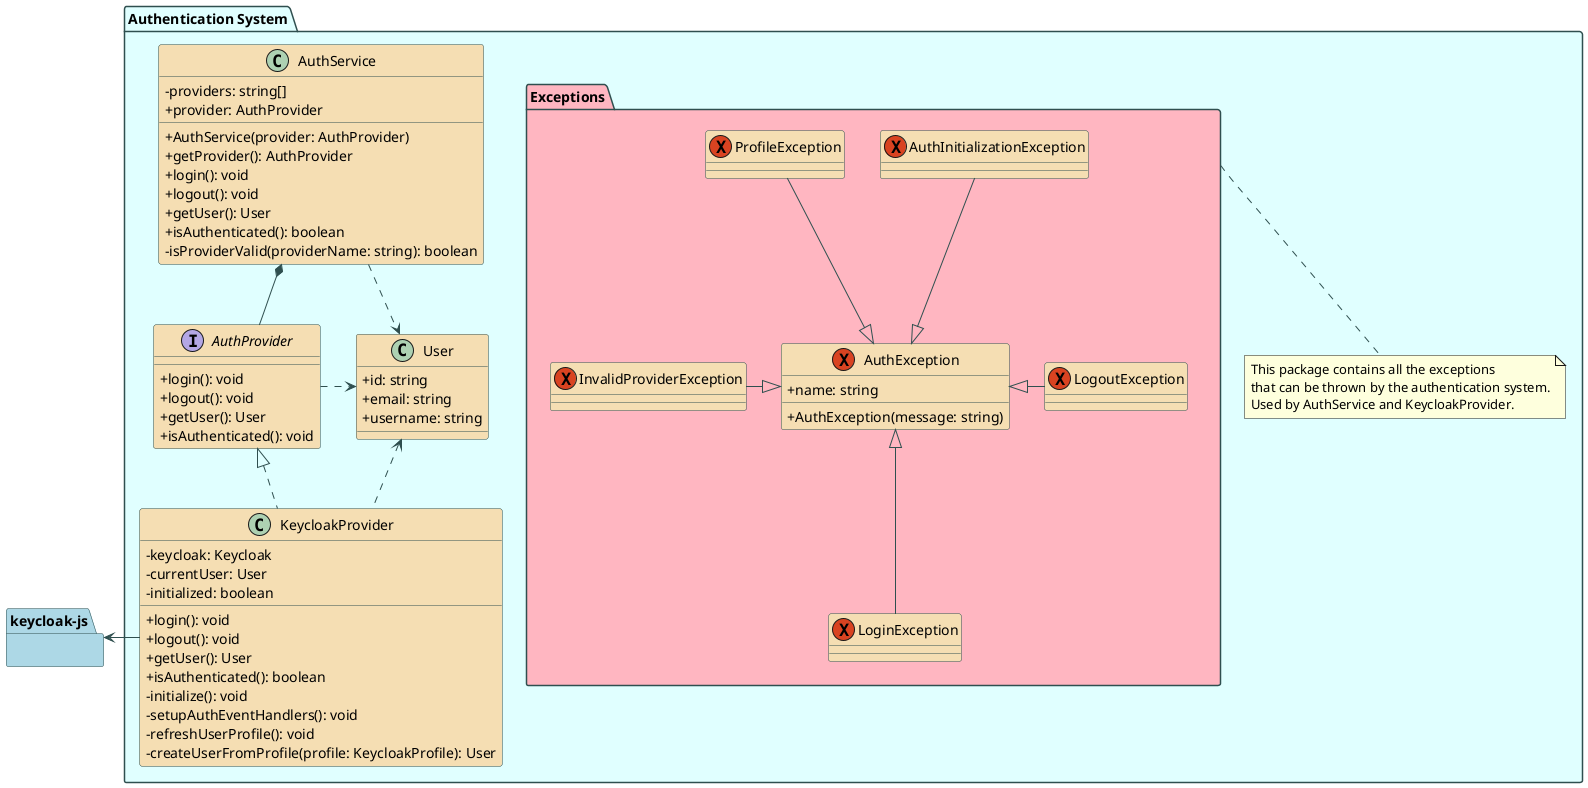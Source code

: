 @startuml login-class

' Color scheme
skinparam classAttributeIconSize 0
skinparam backgroundColor white
skinparam package {
  BackgroundColor LightCyan
  BorderColor DarkSlateGray
}
skinparam class {
  BackgroundColor Wheat
  BorderColor DarkSlateGray
  ArrowColor DarkSlateGray
}
skinparam interface {
  BackgroundColor PaleTurquoise
  BorderColor DarkSlateGray
}

package "keycloak-js" #LightBlue {}

package "Authentication System" {

interface AuthProvider {
  + login(): void
  + logout(): void
  + getUser(): User
  + isAuthenticated(): void
}

class User {
  + id: string
  + email: string
  + username: string
}

class KeycloakProvider {
  - keycloak: Keycloak
  - currentUser: User
  - initialized: boolean
  + login(): void
  + logout(): void
  + getUser(): User
  + isAuthenticated(): boolean
  - initialize(): void
  - setupAuthEventHandlers(): void
  - refreshUserProfile(): void
  - createUserFromProfile(profile: KeycloakProfile): User
}

class AuthService {
  - providers: string[]
  + provider: AuthProvider
  + AuthService(provider: AuthProvider)
  + getProvider(): AuthProvider
  + login(): void
  + logout(): void
  + getUser(): User
  + isAuthenticated(): boolean
  - isProviderValid(providerName: string): boolean
}

package "Exceptions" #LightPink {  
  Exception AuthException {
    + name: string
    + AuthException(message: string)
  }
  
  Exception AuthInitializationException {
  }
  
  Exception LoginException {}
  
  Exception LogoutException {}
  
  Exception ProfileException {}
  
  Exception InvalidProviderException {}
}

AuthService *-down- AuthProvider
KeycloakProvider .up.|> AuthProvider
AuthProvider .right.> User
KeycloakProvider -left-> "keycloak-js"

note bottom of "Exceptions"
  This package contains all the exceptions 
  that can be thrown by the authentication system.
  Used by AuthService and KeycloakProvider.
end note

LoginException -up-|> AuthException
LogoutException -left-|> AuthException
ProfileException -down-|> AuthException
InvalidProviderException -right-|> AuthException
AuthInitializationException -down-|> AuthException
AuthService .down.> User
KeycloakProvider .up.> User

@enduml


